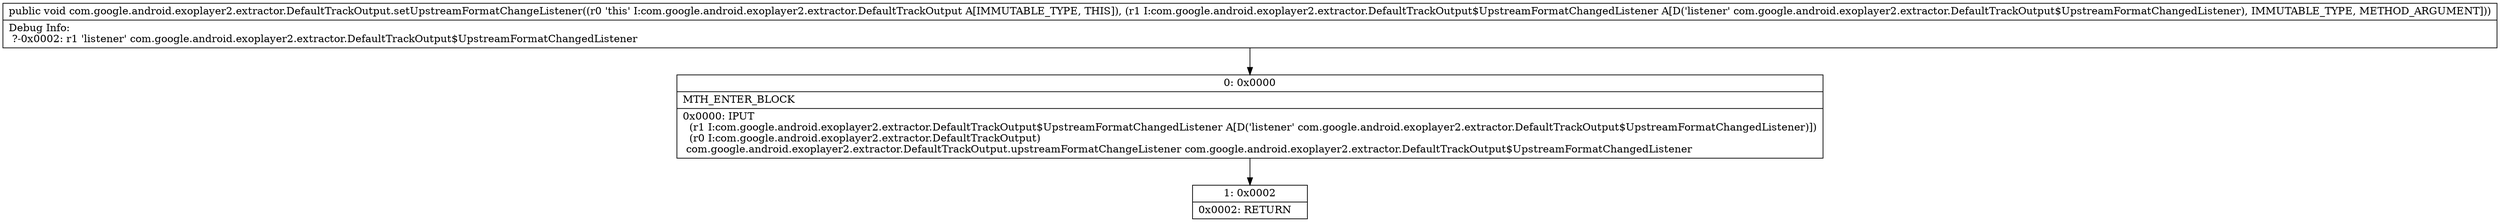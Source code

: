 digraph "CFG forcom.google.android.exoplayer2.extractor.DefaultTrackOutput.setUpstreamFormatChangeListener(Lcom\/google\/android\/exoplayer2\/extractor\/DefaultTrackOutput$UpstreamFormatChangedListener;)V" {
Node_0 [shape=record,label="{0\:\ 0x0000|MTH_ENTER_BLOCK\l|0x0000: IPUT  \l  (r1 I:com.google.android.exoplayer2.extractor.DefaultTrackOutput$UpstreamFormatChangedListener A[D('listener' com.google.android.exoplayer2.extractor.DefaultTrackOutput$UpstreamFormatChangedListener)])\l  (r0 I:com.google.android.exoplayer2.extractor.DefaultTrackOutput)\l com.google.android.exoplayer2.extractor.DefaultTrackOutput.upstreamFormatChangeListener com.google.android.exoplayer2.extractor.DefaultTrackOutput$UpstreamFormatChangedListener \l}"];
Node_1 [shape=record,label="{1\:\ 0x0002|0x0002: RETURN   \l}"];
MethodNode[shape=record,label="{public void com.google.android.exoplayer2.extractor.DefaultTrackOutput.setUpstreamFormatChangeListener((r0 'this' I:com.google.android.exoplayer2.extractor.DefaultTrackOutput A[IMMUTABLE_TYPE, THIS]), (r1 I:com.google.android.exoplayer2.extractor.DefaultTrackOutput$UpstreamFormatChangedListener A[D('listener' com.google.android.exoplayer2.extractor.DefaultTrackOutput$UpstreamFormatChangedListener), IMMUTABLE_TYPE, METHOD_ARGUMENT]))  | Debug Info:\l  ?\-0x0002: r1 'listener' com.google.android.exoplayer2.extractor.DefaultTrackOutput$UpstreamFormatChangedListener\l}"];
MethodNode -> Node_0;
Node_0 -> Node_1;
}

